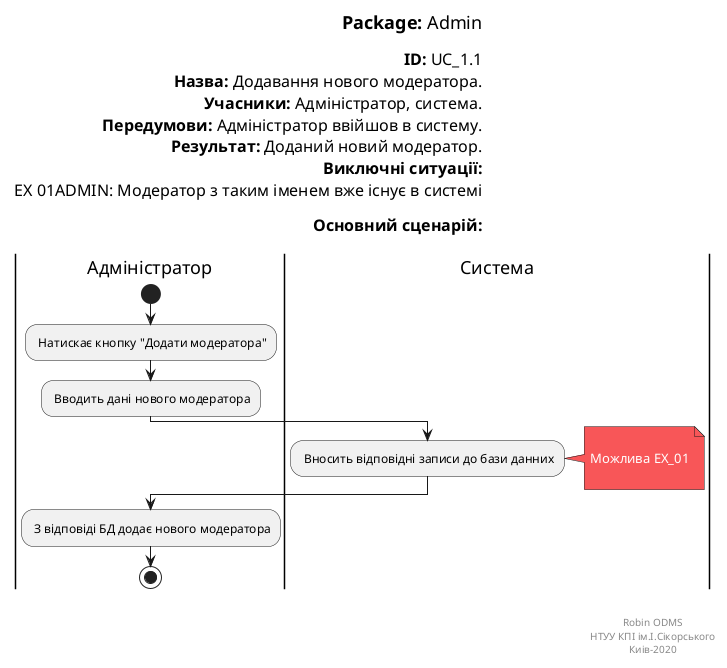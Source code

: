 @startuml
skinparam ArchimateBackgroundColor #ffffff
skinparam	shadowing false
skinparam Note {
	BackgroundColor #f85658
	FontColor #ffffff
}

left header
<font color=000 size=18><b>Package:</b> Admin

<font color=000 size=16><b>ID:</b> UC_1.1
<font color=000 size=16><b>Назва:</b> Додавання нового модератора.
<font color=000 size=16><b>Учасники:</b> Адміністратор, система.
<font color=000 size=16><b>Передумови:</b> Адміністратор ввійшов в систему.
<font color=000 size=16><b>Результат:</b> Доданий новий модератор.
<font color=000 size=16><b>Виключні ситуації:</b>
<font color=000 size=16> EX 01ADMIN: Модератор з таким іменем вже існує в системі

<font color=000 size=16><b>Основний сценарій:</b>

end header

|Адміністратор|
start
: Натискає кнопку "Додати модератора";

: Вводить дані нового модератора;


|Система|

: Вносить відповідні записи до бази данних;

note right

	Можлива EX_01

end note

|Адміністратор|

: З відповіді БД додає нового модератора;

stop;

right footer


Robin ODMS
НТУУ КПІ ім.І.Сікорського
Киів-2020
end footer
@enduml
